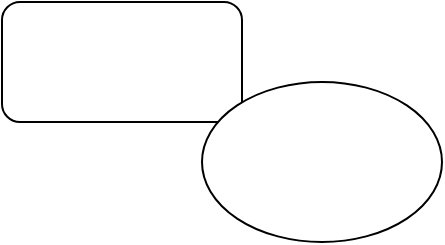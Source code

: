 <mxfile version="12.3.2" type="github" pages="1">
  <diagram id="VXpv7-vEXYzIDr4mmjwC" name="Page-1">
    <mxGraphModel dx="1493" dy="858" grid="1" gridSize="10" guides="1" tooltips="1" connect="1" arrows="1" fold="1" page="1" pageScale="1" pageWidth="827" pageHeight="1169" math="0" shadow="0">
      <root>
        <mxCell id="0"/>
        <mxCell id="1" parent="0"/>
        <mxCell id="-AfSCg9nIeDX3-ISmlb3-1" value="" style="rounded=1;whiteSpace=wrap;html=1;" parent="1" vertex="1">
          <mxGeometry x="110" y="140" width="120" height="60" as="geometry"/>
        </mxCell>
        <mxCell id="du0G5G3YoG0fm-hFY232-1" value="" style="ellipse;whiteSpace=wrap;html=1;" vertex="1" parent="1">
          <mxGeometry x="210" y="180" width="120" height="80" as="geometry"/>
        </mxCell>
      </root>
    </mxGraphModel>
  </diagram>
</mxfile>
